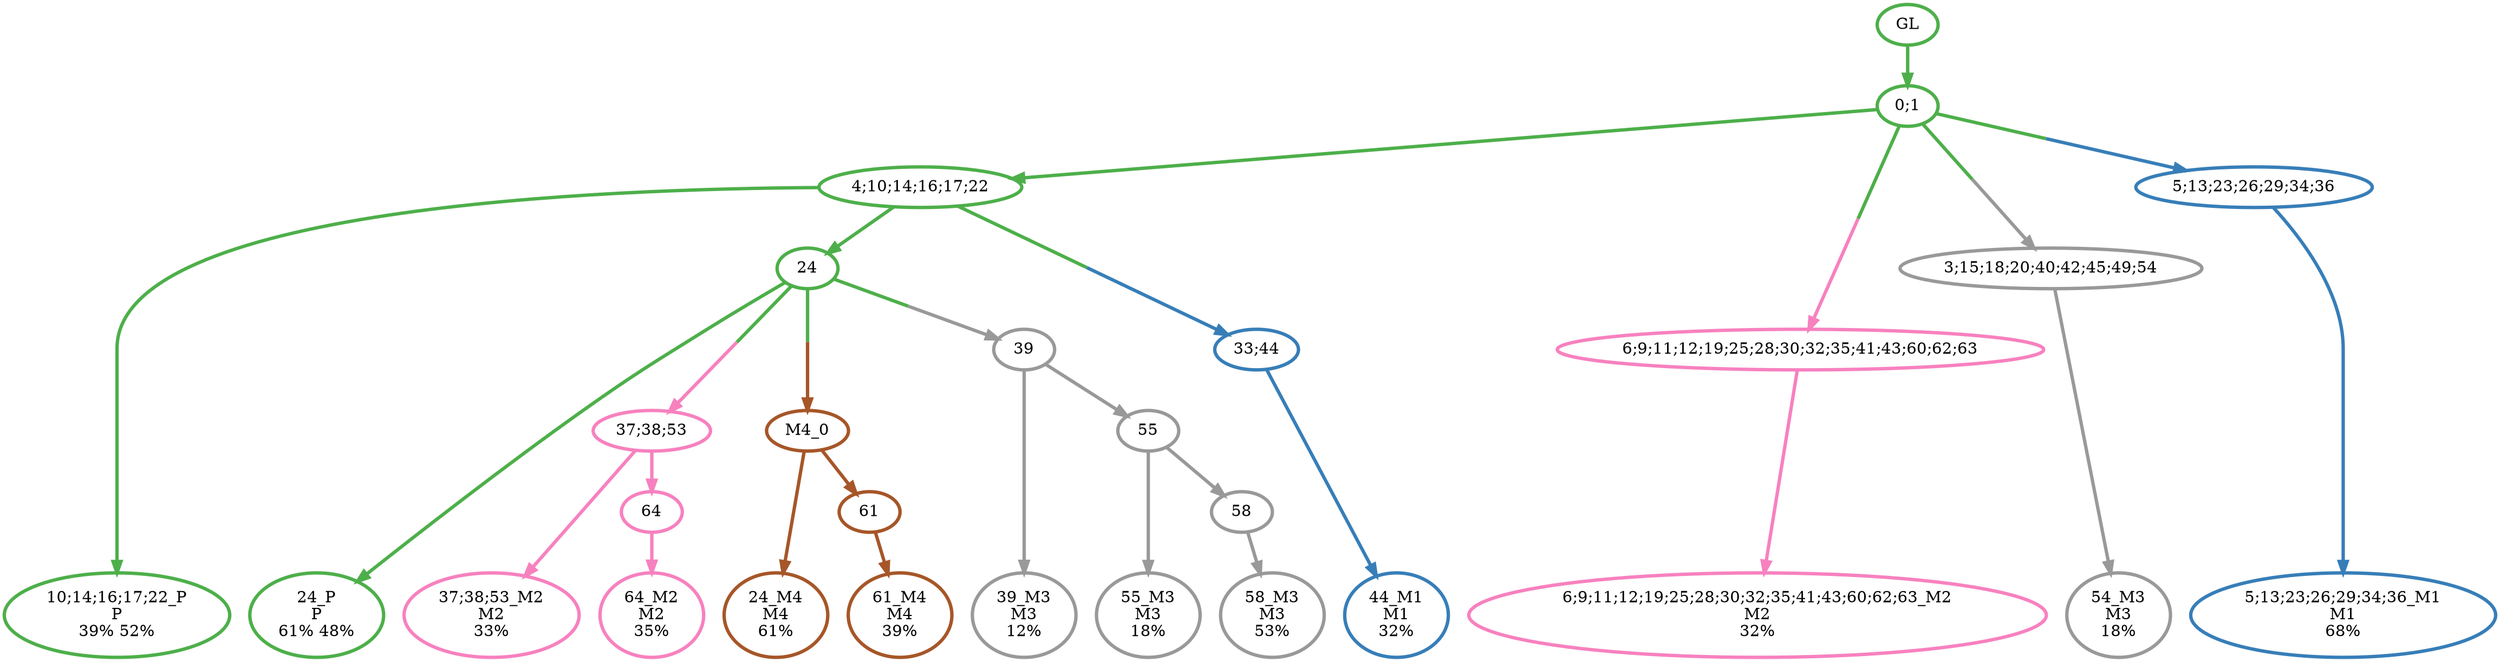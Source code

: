 digraph T {
	{
		rank=same
		24 [penwidth=3,colorscheme=set19,color=3,label="10;14;16;17;22_P\nP\n39% 52%"]
		22 [penwidth=3,colorscheme=set19,color=3,label="24_P\nP\n61% 48%"]
		21 [penwidth=3,colorscheme=set19,color=2,label="44_M1\nM1\n32%"]
		20 [penwidth=3,colorscheme=set19,color=2,label="5;13;23;26;29;34;36_M1\nM1\n68%"]
		19 [penwidth=3,colorscheme=set19,color=8,label="37;38;53_M2\nM2\n33%"]
		17 [penwidth=3,colorscheme=set19,color=8,label="64_M2\nM2\n35%"]
		16 [penwidth=3,colorscheme=set19,color=8,label="6;9;11;12;19;25;28;30;32;35;41;43;60;62;63_M2\nM2\n32%"]
		15 [penwidth=3,colorscheme=set19,color=9,label="54_M3\nM3\n18%"]
		14 [penwidth=3,colorscheme=set19,color=9,label="39_M3\nM3\n12%"]
		12 [penwidth=3,colorscheme=set19,color=9,label="55_M3\nM3\n18%"]
		10 [penwidth=3,colorscheme=set19,color=9,label="58_M3\nM3\n53%"]
		9 [penwidth=3,colorscheme=set19,color=7,label="24_M4\nM4\n61%"]
		7 [penwidth=3,colorscheme=set19,color=7,label="61_M4\nM4\n39%"]
	}
	27 [penwidth=3,colorscheme=set19,color=3,label="GL"]
	26 [penwidth=3,colorscheme=set19,color=3,label="0;1"]
	25 [penwidth=3,colorscheme=set19,color=3,label="4;10;14;16;17;22"]
	23 [penwidth=3,colorscheme=set19,color=3,label="24"]
	18 [penwidth=3,colorscheme=set19,color=8,label="64"]
	13 [penwidth=3,colorscheme=set19,color=9,label="55"]
	11 [penwidth=3,colorscheme=set19,color=9,label="58"]
	8 [penwidth=3,colorscheme=set19,color=7,label="61"]
	6 [penwidth=3,colorscheme=set19,color=8,label="37;38;53"]
	5 [penwidth=3,colorscheme=set19,color=8,label="6;9;11;12;19;25;28;30;32;35;41;43;60;62;63"]
	4 [penwidth=3,colorscheme=set19,color=7,label="M4_0"]
	3 [penwidth=3,colorscheme=set19,color=9,label="39"]
	2 [penwidth=3,colorscheme=set19,color=9,label="3;15;18;20;40;42;45;49;54"]
	1 [penwidth=3,colorscheme=set19,color=2,label="33;44"]
	0 [penwidth=3,colorscheme=set19,color=2,label="5;13;23;26;29;34;36"]
	27 -> 26 [penwidth=3,colorscheme=set19,color=3]
	26 -> 25 [penwidth=3,colorscheme=set19,color=3]
	26 -> 2 [penwidth=3,colorscheme=set19,color="3;0.5:9"]
	26 -> 5 [penwidth=3,colorscheme=set19,color="3;0.5:8"]
	26 -> 0 [penwidth=3,colorscheme=set19,color="3;0.5:2"]
	25 -> 24 [penwidth=3,colorscheme=set19,color=3]
	25 -> 23 [penwidth=3,colorscheme=set19,color=3]
	25 -> 1 [penwidth=3,colorscheme=set19,color="3;0.5:2"]
	23 -> 22 [penwidth=3,colorscheme=set19,color=3]
	23 -> 4 [penwidth=3,colorscheme=set19,color="3;0.5:7"]
	23 -> 3 [penwidth=3,colorscheme=set19,color="3;0.5:9"]
	23 -> 6 [penwidth=3,colorscheme=set19,color="3;0.5:8"]
	18 -> 17 [penwidth=3,colorscheme=set19,color=8]
	13 -> 12 [penwidth=3,colorscheme=set19,color=9]
	13 -> 11 [penwidth=3,colorscheme=set19,color=9]
	11 -> 10 [penwidth=3,colorscheme=set19,color=9]
	8 -> 7 [penwidth=3,colorscheme=set19,color=7]
	6 -> 19 [penwidth=3,colorscheme=set19,color=8]
	6 -> 18 [penwidth=3,colorscheme=set19,color=8]
	5 -> 16 [penwidth=3,colorscheme=set19,color=8]
	4 -> 9 [penwidth=3,colorscheme=set19,color=7]
	4 -> 8 [penwidth=3,colorscheme=set19,color=7]
	3 -> 14 [penwidth=3,colorscheme=set19,color=9]
	3 -> 13 [penwidth=3,colorscheme=set19,color=9]
	2 -> 15 [penwidth=3,colorscheme=set19,color=9]
	1 -> 21 [penwidth=3,colorscheme=set19,color=2]
	0 -> 20 [penwidth=3,colorscheme=set19,color=2]
}

